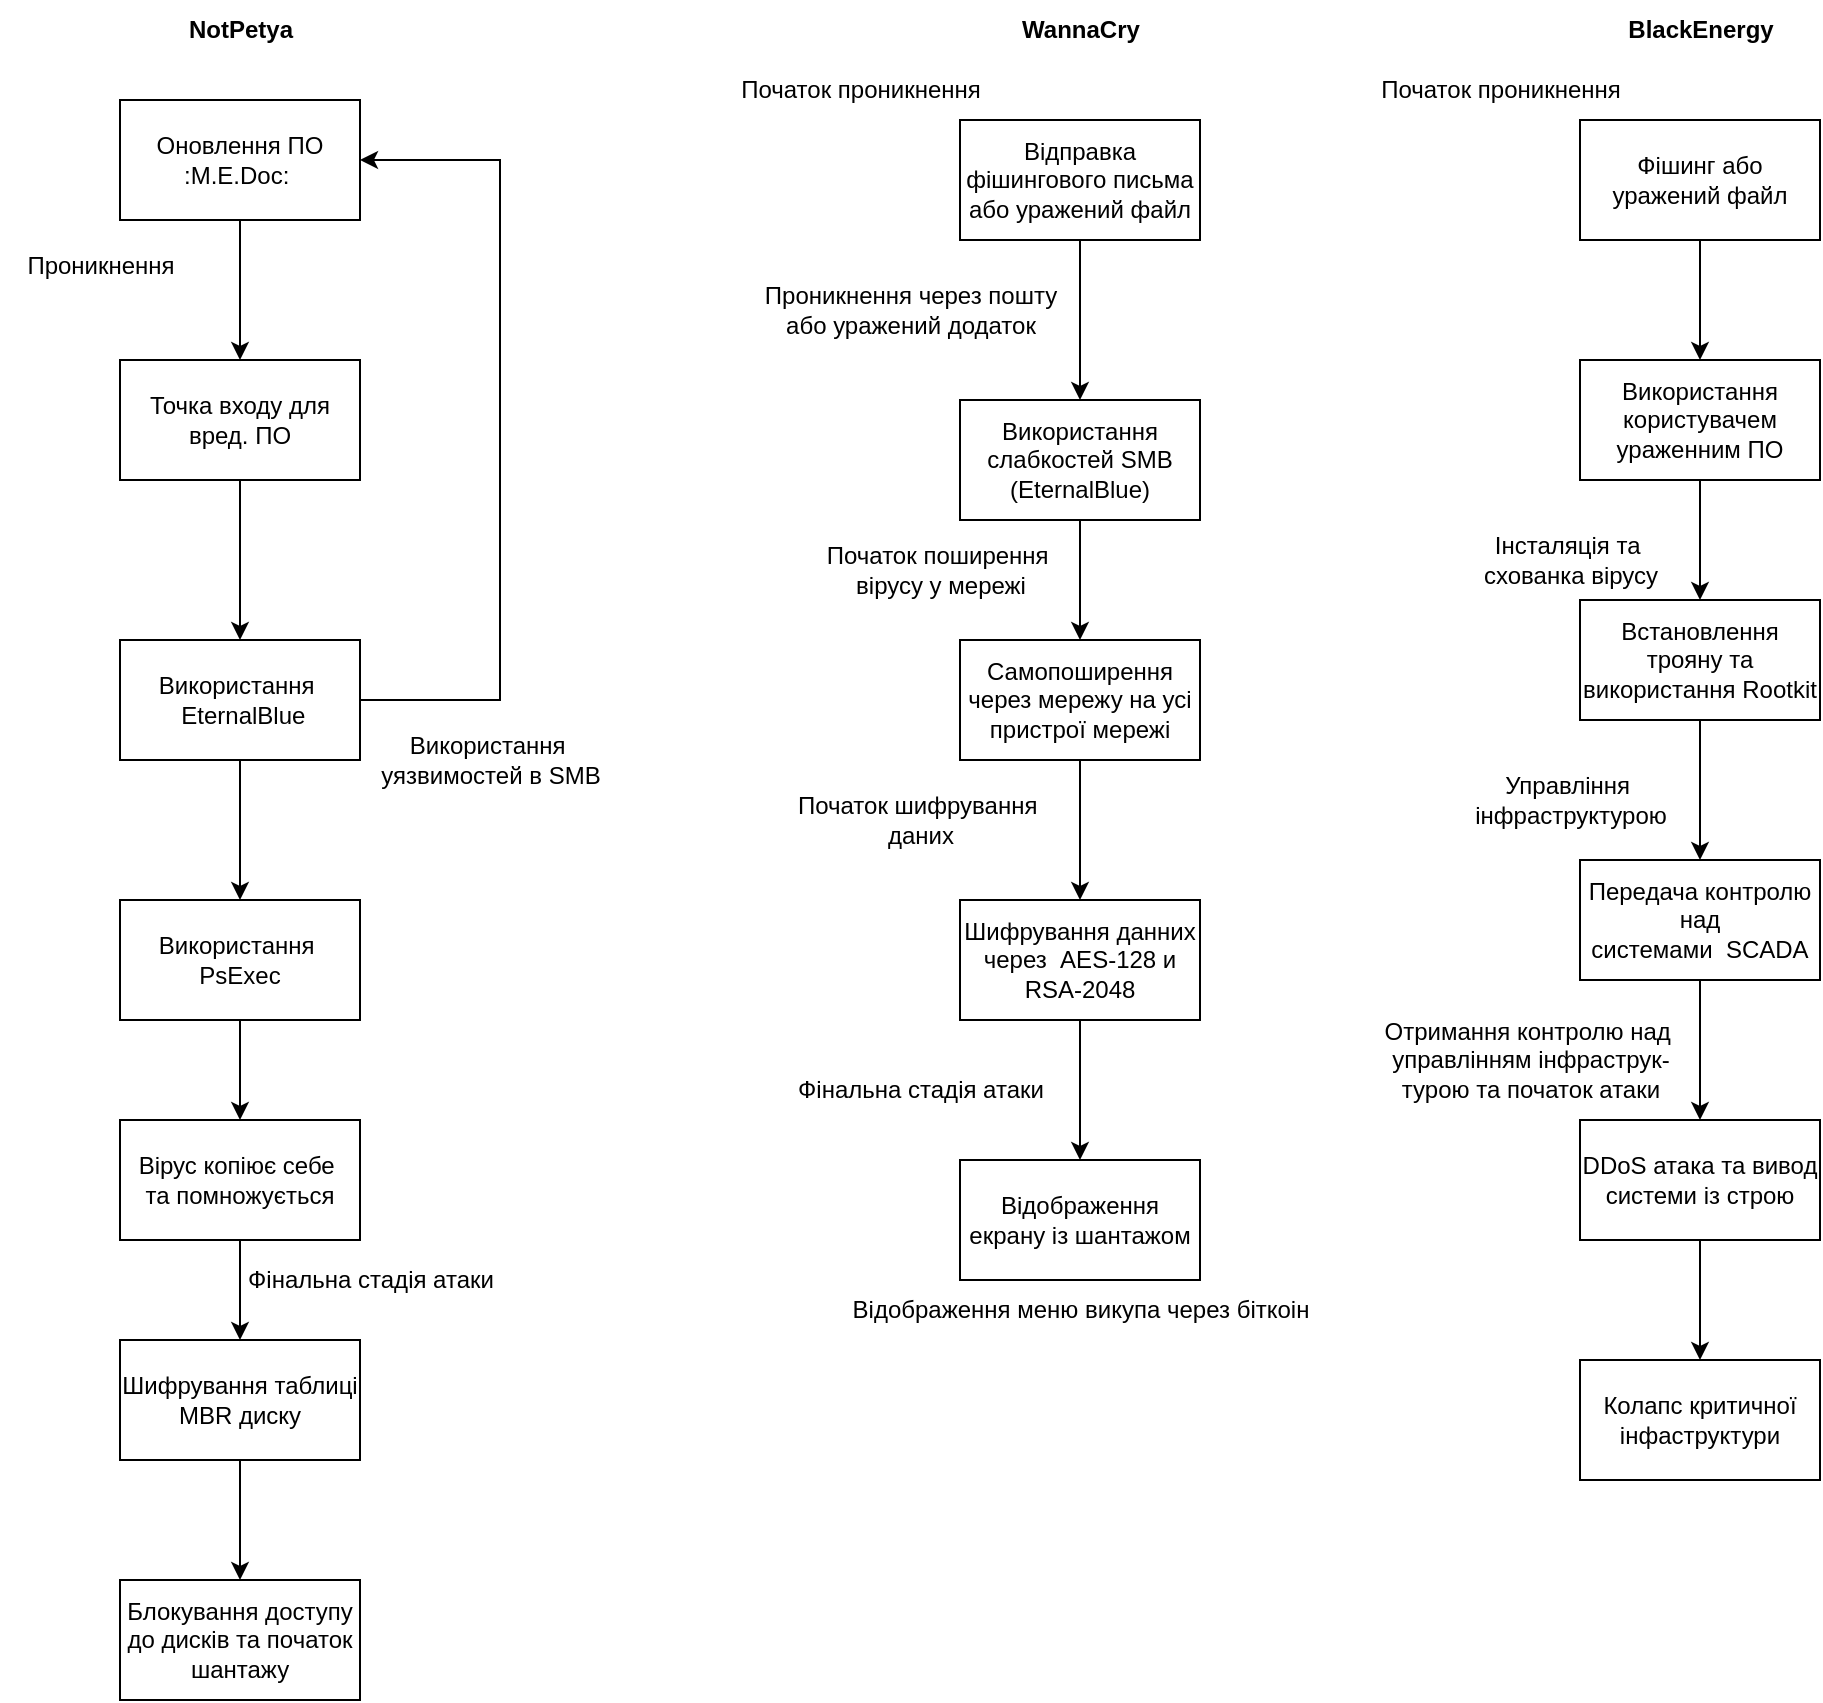 <mxfile version="24.7.17">
  <diagram id="VKiL5rSBcVQsSw3uXKxx" name="Страница — 1">
    <mxGraphModel dx="1680" dy="1416" grid="1" gridSize="10" guides="1" tooltips="1" connect="1" arrows="1" fold="1" page="1" pageScale="1" pageWidth="827" pageHeight="1169" math="0" shadow="0">
      <root>
        <mxCell id="0" />
        <mxCell id="1" parent="0" />
        <mxCell id="yz6MX3lSjsHHVoUtse2c-1" value="&lt;div&gt;&lt;br&gt;&lt;/div&gt;Проникнення" style="text;html=1;align=center;verticalAlign=middle;resizable=0;points=[];autosize=1;strokeColor=none;fillColor=none;" vertex="1" parent="1">
          <mxGeometry x="90" y="425" width="100" height="40" as="geometry" />
        </mxCell>
        <mxCell id="yz6MX3lSjsHHVoUtse2c-2" style="edgeStyle=orthogonalEdgeStyle;rounded=0;orthogonalLoop=1;jettySize=auto;html=1;" edge="1" parent="1" source="yz6MX3lSjsHHVoUtse2c-4" target="yz6MX3lSjsHHVoUtse2c-6">
          <mxGeometry relative="1" as="geometry">
            <Array as="points">
              <mxPoint x="340" y="670" />
              <mxPoint x="340" y="400" />
            </Array>
          </mxGeometry>
        </mxCell>
        <mxCell id="yz6MX3lSjsHHVoUtse2c-3" value="" style="edgeStyle=orthogonalEdgeStyle;rounded=0;orthogonalLoop=1;jettySize=auto;html=1;" edge="1" parent="1" source="yz6MX3lSjsHHVoUtse2c-4" target="yz6MX3lSjsHHVoUtse2c-13">
          <mxGeometry relative="1" as="geometry" />
        </mxCell>
        <mxCell id="yz6MX3lSjsHHVoUtse2c-4" value="Використання&amp;nbsp;&lt;br&gt;&amp;nbsp;EternalBlue" style="rounded=0;whiteSpace=wrap;html=1;" vertex="1" parent="1">
          <mxGeometry x="150" y="640" width="120" height="60" as="geometry" />
        </mxCell>
        <mxCell id="yz6MX3lSjsHHVoUtse2c-5" value="" style="edgeStyle=orthogonalEdgeStyle;rounded=0;orthogonalLoop=1;jettySize=auto;html=1;" edge="1" parent="1" source="yz6MX3lSjsHHVoUtse2c-6" target="yz6MX3lSjsHHVoUtse2c-18">
          <mxGeometry relative="1" as="geometry" />
        </mxCell>
        <mxCell id="yz6MX3lSjsHHVoUtse2c-6" value="Оновлення ПО :M.E.Doc:&amp;nbsp;" style="rounded=0;whiteSpace=wrap;html=1;" vertex="1" parent="1">
          <mxGeometry x="150" y="370" width="120" height="60" as="geometry" />
        </mxCell>
        <mxCell id="yz6MX3lSjsHHVoUtse2c-7" value="" style="edgeStyle=orthogonalEdgeStyle;rounded=0;orthogonalLoop=1;jettySize=auto;html=1;" edge="1" parent="1" source="yz6MX3lSjsHHVoUtse2c-8" target="yz6MX3lSjsHHVoUtse2c-15">
          <mxGeometry relative="1" as="geometry" />
        </mxCell>
        <mxCell id="yz6MX3lSjsHHVoUtse2c-8" value="Вірус копіює себе&amp;nbsp;&lt;br&gt;та помножується" style="rounded=0;whiteSpace=wrap;html=1;" vertex="1" parent="1">
          <mxGeometry x="150" y="880" width="120" height="60" as="geometry" />
        </mxCell>
        <mxCell id="yz6MX3lSjsHHVoUtse2c-30" value="" style="edgeStyle=orthogonalEdgeStyle;rounded=0;orthogonalLoop=1;jettySize=auto;html=1;" edge="1" parent="1" source="yz6MX3lSjsHHVoUtse2c-9" target="yz6MX3lSjsHHVoUtse2c-10">
          <mxGeometry relative="1" as="geometry" />
        </mxCell>
        <mxCell id="yz6MX3lSjsHHVoUtse2c-9" value="Самопоширення через мережу на усі пристрої мережі" style="rounded=0;whiteSpace=wrap;html=1;" vertex="1" parent="1">
          <mxGeometry x="570" y="640" width="120" height="60" as="geometry" />
        </mxCell>
        <mxCell id="yz6MX3lSjsHHVoUtse2c-33" value="" style="edgeStyle=orthogonalEdgeStyle;rounded=0;orthogonalLoop=1;jettySize=auto;html=1;" edge="1" parent="1" source="yz6MX3lSjsHHVoUtse2c-10" target="yz6MX3lSjsHHVoUtse2c-32">
          <mxGeometry relative="1" as="geometry" />
        </mxCell>
        <mxCell id="yz6MX3lSjsHHVoUtse2c-10" value="Шифрування данних через&amp;nbsp; AES-128 и RSA-2048" style="rounded=0;whiteSpace=wrap;html=1;" vertex="1" parent="1">
          <mxGeometry x="570" y="770" width="120" height="60" as="geometry" />
        </mxCell>
        <mxCell id="yz6MX3lSjsHHVoUtse2c-24" value="" style="edgeStyle=orthogonalEdgeStyle;rounded=0;orthogonalLoop=1;jettySize=auto;html=1;" edge="1" parent="1" source="yz6MX3lSjsHHVoUtse2c-11" target="yz6MX3lSjsHHVoUtse2c-16">
          <mxGeometry relative="1" as="geometry" />
        </mxCell>
        <mxCell id="yz6MX3lSjsHHVoUtse2c-11" value="Відправка фішингового письма або уражений файл" style="rounded=0;whiteSpace=wrap;html=1;" vertex="1" parent="1">
          <mxGeometry x="570" y="380" width="120" height="60" as="geometry" />
        </mxCell>
        <mxCell id="yz6MX3lSjsHHVoUtse2c-12" value="" style="edgeStyle=orthogonalEdgeStyle;rounded=0;orthogonalLoop=1;jettySize=auto;html=1;" edge="1" parent="1" source="yz6MX3lSjsHHVoUtse2c-13" target="yz6MX3lSjsHHVoUtse2c-8">
          <mxGeometry relative="1" as="geometry" />
        </mxCell>
        <mxCell id="yz6MX3lSjsHHVoUtse2c-13" value="Використання&amp;nbsp;&lt;br&gt;PsExec" style="rounded=0;whiteSpace=wrap;html=1;" vertex="1" parent="1">
          <mxGeometry x="150" y="770" width="120" height="60" as="geometry" />
        </mxCell>
        <mxCell id="yz6MX3lSjsHHVoUtse2c-14" value="" style="edgeStyle=orthogonalEdgeStyle;rounded=0;orthogonalLoop=1;jettySize=auto;html=1;" edge="1" parent="1" source="yz6MX3lSjsHHVoUtse2c-15" target="yz6MX3lSjsHHVoUtse2c-21">
          <mxGeometry relative="1" as="geometry" />
        </mxCell>
        <mxCell id="yz6MX3lSjsHHVoUtse2c-15" value="Шифрування таблиці MBR диску" style="rounded=0;whiteSpace=wrap;html=1;" vertex="1" parent="1">
          <mxGeometry x="150" y="990" width="120" height="60" as="geometry" />
        </mxCell>
        <mxCell id="yz6MX3lSjsHHVoUtse2c-27" value="" style="edgeStyle=orthogonalEdgeStyle;rounded=0;orthogonalLoop=1;jettySize=auto;html=1;" edge="1" parent="1" source="yz6MX3lSjsHHVoUtse2c-16" target="yz6MX3lSjsHHVoUtse2c-9">
          <mxGeometry relative="1" as="geometry" />
        </mxCell>
        <mxCell id="yz6MX3lSjsHHVoUtse2c-16" value="Використання слабкостей&amp;nbsp;SMB (EternalBlue)" style="rounded=0;whiteSpace=wrap;html=1;" vertex="1" parent="1">
          <mxGeometry x="570" y="520" width="120" height="60" as="geometry" />
        </mxCell>
        <mxCell id="yz6MX3lSjsHHVoUtse2c-17" value="" style="edgeStyle=orthogonalEdgeStyle;rounded=0;orthogonalLoop=1;jettySize=auto;html=1;" edge="1" parent="1" source="yz6MX3lSjsHHVoUtse2c-18" target="yz6MX3lSjsHHVoUtse2c-4">
          <mxGeometry relative="1" as="geometry" />
        </mxCell>
        <mxCell id="yz6MX3lSjsHHVoUtse2c-18" value="Точка входу для вред. ПО" style="rounded=0;whiteSpace=wrap;html=1;" vertex="1" parent="1">
          <mxGeometry x="150" y="500" width="120" height="60" as="geometry" />
        </mxCell>
        <mxCell id="yz6MX3lSjsHHVoUtse2c-19" value="Використання&amp;nbsp;&lt;br&gt;уязвимостей в SMB" style="text;html=1;align=center;verticalAlign=middle;resizable=0;points=[];autosize=1;strokeColor=none;fillColor=none;" vertex="1" parent="1">
          <mxGeometry x="270" y="680" width="130" height="40" as="geometry" />
        </mxCell>
        <mxCell id="yz6MX3lSjsHHVoUtse2c-20" value="Фінальна стадія атаки" style="text;html=1;align=center;verticalAlign=middle;resizable=0;points=[];autosize=1;strokeColor=none;fillColor=none;" vertex="1" parent="1">
          <mxGeometry x="200" y="945" width="150" height="30" as="geometry" />
        </mxCell>
        <mxCell id="yz6MX3lSjsHHVoUtse2c-21" value="Блокування доступу до дисків та початок шантажу" style="rounded=0;whiteSpace=wrap;html=1;" vertex="1" parent="1">
          <mxGeometry x="150" y="1110" width="120" height="60" as="geometry" />
        </mxCell>
        <mxCell id="yz6MX3lSjsHHVoUtse2c-22" value="&lt;strong&gt;NotPetya&lt;/strong&gt;" style="text;html=1;align=center;verticalAlign=middle;resizable=0;points=[];autosize=1;strokeColor=none;fillColor=none;" vertex="1" parent="1">
          <mxGeometry x="170" y="320" width="80" height="30" as="geometry" />
        </mxCell>
        <mxCell id="yz6MX3lSjsHHVoUtse2c-23" value="&lt;strong&gt;WannaCry&lt;/strong&gt;" style="text;html=1;align=center;verticalAlign=middle;resizable=0;points=[];autosize=1;strokeColor=none;fillColor=none;" vertex="1" parent="1">
          <mxGeometry x="590" y="320" width="80" height="30" as="geometry" />
        </mxCell>
        <mxCell id="yz6MX3lSjsHHVoUtse2c-25" value="Проникнення через пошту&lt;br&gt;або уражений додаток" style="text;html=1;align=center;verticalAlign=middle;resizable=0;points=[];autosize=1;strokeColor=none;fillColor=none;" vertex="1" parent="1">
          <mxGeometry x="460" y="455" width="170" height="40" as="geometry" />
        </mxCell>
        <mxCell id="yz6MX3lSjsHHVoUtse2c-26" value="Початок проникнення" style="text;html=1;align=center;verticalAlign=middle;resizable=0;points=[];autosize=1;strokeColor=none;fillColor=none;" vertex="1" parent="1">
          <mxGeometry x="450" y="350" width="140" height="30" as="geometry" />
        </mxCell>
        <mxCell id="yz6MX3lSjsHHVoUtse2c-29" value="Початок поширення&amp;nbsp;&lt;br&gt;вірусу у мережі" style="text;html=1;align=center;verticalAlign=middle;resizable=0;points=[];autosize=1;strokeColor=none;fillColor=none;" vertex="1" parent="1">
          <mxGeometry x="490" y="585" width="140" height="40" as="geometry" />
        </mxCell>
        <mxCell id="yz6MX3lSjsHHVoUtse2c-31" value="Початок шифрування&amp;nbsp;&lt;br&gt;даних" style="text;html=1;align=center;verticalAlign=middle;resizable=0;points=[];autosize=1;strokeColor=none;fillColor=none;" vertex="1" parent="1">
          <mxGeometry x="475" y="710" width="150" height="40" as="geometry" />
        </mxCell>
        <mxCell id="yz6MX3lSjsHHVoUtse2c-32" value="Відображення екрану із шантажом" style="rounded=0;whiteSpace=wrap;html=1;" vertex="1" parent="1">
          <mxGeometry x="570" y="900" width="120" height="60" as="geometry" />
        </mxCell>
        <mxCell id="yz6MX3lSjsHHVoUtse2c-34" value="Фінальна стадія атаки" style="text;html=1;align=center;verticalAlign=middle;resizable=0;points=[];autosize=1;strokeColor=none;fillColor=none;" vertex="1" parent="1">
          <mxGeometry x="475" y="850" width="150" height="30" as="geometry" />
        </mxCell>
        <mxCell id="yz6MX3lSjsHHVoUtse2c-43" value="" style="edgeStyle=orthogonalEdgeStyle;rounded=0;orthogonalLoop=1;jettySize=auto;html=1;" edge="1" parent="1" source="yz6MX3lSjsHHVoUtse2c-35" target="yz6MX3lSjsHHVoUtse2c-39">
          <mxGeometry relative="1" as="geometry" />
        </mxCell>
        <mxCell id="yz6MX3lSjsHHVoUtse2c-35" value="Фішинг або уражений файл" style="rounded=0;whiteSpace=wrap;html=1;" vertex="1" parent="1">
          <mxGeometry x="880" y="380" width="120" height="60" as="geometry" />
        </mxCell>
        <mxCell id="yz6MX3lSjsHHVoUtse2c-36" value="Відображення меню викупа через біткоін" style="text;html=1;align=center;verticalAlign=middle;resizable=0;points=[];autosize=1;strokeColor=none;fillColor=none;" vertex="1" parent="1">
          <mxGeometry x="505" y="960" width="250" height="30" as="geometry" />
        </mxCell>
        <mxCell id="yz6MX3lSjsHHVoUtse2c-37" value="&lt;strong&gt;BlackEnergy&lt;/strong&gt;" style="text;html=1;align=center;verticalAlign=middle;resizable=0;points=[];autosize=1;strokeColor=none;fillColor=none;" vertex="1" parent="1">
          <mxGeometry x="890" y="320" width="100" height="30" as="geometry" />
        </mxCell>
        <mxCell id="yz6MX3lSjsHHVoUtse2c-38" value="Колапс критичної інфаструктури" style="rounded=0;whiteSpace=wrap;html=1;" vertex="1" parent="1">
          <mxGeometry x="880" y="1000" width="120" height="60" as="geometry" />
        </mxCell>
        <mxCell id="yz6MX3lSjsHHVoUtse2c-44" value="" style="edgeStyle=orthogonalEdgeStyle;rounded=0;orthogonalLoop=1;jettySize=auto;html=1;" edge="1" parent="1" source="yz6MX3lSjsHHVoUtse2c-39" target="yz6MX3lSjsHHVoUtse2c-41">
          <mxGeometry relative="1" as="geometry" />
        </mxCell>
        <mxCell id="yz6MX3lSjsHHVoUtse2c-39" value="Використання користувачем ураженним ПО" style="rounded=0;whiteSpace=wrap;html=1;" vertex="1" parent="1">
          <mxGeometry x="880" y="500" width="120" height="60" as="geometry" />
        </mxCell>
        <mxCell id="yz6MX3lSjsHHVoUtse2c-46" value="" style="edgeStyle=orthogonalEdgeStyle;rounded=0;orthogonalLoop=1;jettySize=auto;html=1;" edge="1" parent="1" source="yz6MX3lSjsHHVoUtse2c-40" target="yz6MX3lSjsHHVoUtse2c-42">
          <mxGeometry relative="1" as="geometry" />
        </mxCell>
        <mxCell id="yz6MX3lSjsHHVoUtse2c-40" value="Передача контролю над системами&amp;nbsp;&amp;nbsp;SCADA" style="rounded=0;whiteSpace=wrap;html=1;" vertex="1" parent="1">
          <mxGeometry x="880" y="750" width="120" height="60" as="geometry" />
        </mxCell>
        <mxCell id="yz6MX3lSjsHHVoUtse2c-45" value="" style="edgeStyle=orthogonalEdgeStyle;rounded=0;orthogonalLoop=1;jettySize=auto;html=1;" edge="1" parent="1" source="yz6MX3lSjsHHVoUtse2c-41" target="yz6MX3lSjsHHVoUtse2c-40">
          <mxGeometry relative="1" as="geometry" />
        </mxCell>
        <mxCell id="yz6MX3lSjsHHVoUtse2c-41" value="Встановлення трояну та використання&amp;nbsp;Rootkit" style="rounded=0;whiteSpace=wrap;html=1;" vertex="1" parent="1">
          <mxGeometry x="880" y="620" width="120" height="60" as="geometry" />
        </mxCell>
        <mxCell id="yz6MX3lSjsHHVoUtse2c-47" value="" style="edgeStyle=orthogonalEdgeStyle;rounded=0;orthogonalLoop=1;jettySize=auto;html=1;" edge="1" parent="1" source="yz6MX3lSjsHHVoUtse2c-42" target="yz6MX3lSjsHHVoUtse2c-38">
          <mxGeometry relative="1" as="geometry" />
        </mxCell>
        <mxCell id="yz6MX3lSjsHHVoUtse2c-42" value="DDoS атака та вивод системи із строю" style="rounded=0;whiteSpace=wrap;html=1;" vertex="1" parent="1">
          <mxGeometry x="880" y="880" width="120" height="60" as="geometry" />
        </mxCell>
        <mxCell id="yz6MX3lSjsHHVoUtse2c-48" value="Початок проникнення" style="text;html=1;align=center;verticalAlign=middle;resizable=0;points=[];autosize=1;strokeColor=none;fillColor=none;" vertex="1" parent="1">
          <mxGeometry x="770" y="350" width="140" height="30" as="geometry" />
        </mxCell>
        <mxCell id="yz6MX3lSjsHHVoUtse2c-49" value="Інсталяція та&amp;nbsp;&lt;br&gt;схованка вірусу" style="text;html=1;align=center;verticalAlign=middle;resizable=0;points=[];autosize=1;strokeColor=none;fillColor=none;" vertex="1" parent="1">
          <mxGeometry x="820" y="580" width="110" height="40" as="geometry" />
        </mxCell>
        <mxCell id="yz6MX3lSjsHHVoUtse2c-50" value="Управління&amp;nbsp;&lt;br&gt;інфраструктурою" style="text;html=1;align=center;verticalAlign=middle;resizable=0;points=[];autosize=1;strokeColor=none;fillColor=none;" vertex="1" parent="1">
          <mxGeometry x="815" y="700" width="120" height="40" as="geometry" />
        </mxCell>
        <mxCell id="yz6MX3lSjsHHVoUtse2c-51" value="Отримання контролю над&amp;nbsp;&lt;br&gt;управлінням інфраструк-&lt;br&gt;турою та початок атаки" style="text;html=1;align=center;verticalAlign=middle;resizable=0;points=[];autosize=1;strokeColor=none;fillColor=none;" vertex="1" parent="1">
          <mxGeometry x="770" y="820" width="170" height="60" as="geometry" />
        </mxCell>
      </root>
    </mxGraphModel>
  </diagram>
</mxfile>
